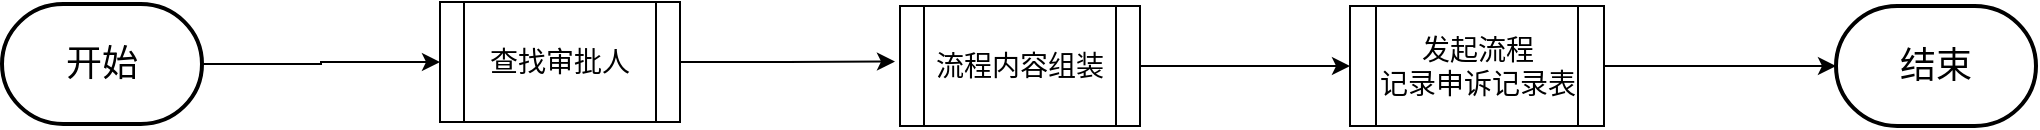 <mxfile version="23.0.2" type="github">
  <diagram name="第 1 页" id="Zmdk5itbHJkT2e2bSqB2">
    <mxGraphModel dx="1100" dy="585" grid="0" gridSize="10" guides="1" tooltips="1" connect="1" arrows="1" fold="1" page="1" pageScale="1" pageWidth="1100" pageHeight="850" math="0" shadow="0">
      <root>
        <mxCell id="0" />
        <mxCell id="1" parent="0" />
        <mxCell id="TQgG1dKfykCcX3F4v5cX-8" style="edgeStyle=orthogonalEdgeStyle;rounded=0;orthogonalLoop=1;jettySize=auto;html=1;exitX=1;exitY=0.5;exitDx=0;exitDy=0;" edge="1" parent="1" source="TQgG1dKfykCcX3F4v5cX-1">
          <mxGeometry relative="1" as="geometry">
            <mxPoint x="457.5" y="113.75" as="targetPoint" />
          </mxGeometry>
        </mxCell>
        <mxCell id="TQgG1dKfykCcX3F4v5cX-1" value="&lt;font style=&quot;font-size: 14px;&quot;&gt;查找审批人&lt;/font&gt;" style="shape=process;whiteSpace=wrap;html=1;backgroundOutline=1;" vertex="1" parent="1">
          <mxGeometry x="230" y="84" width="120" height="60" as="geometry" />
        </mxCell>
        <mxCell id="TQgG1dKfykCcX3F4v5cX-9" style="edgeStyle=orthogonalEdgeStyle;rounded=0;orthogonalLoop=1;jettySize=auto;html=1;exitX=1;exitY=0.5;exitDx=0;exitDy=0;" edge="1" parent="1" source="TQgG1dKfykCcX3F4v5cX-2" target="TQgG1dKfykCcX3F4v5cX-3">
          <mxGeometry relative="1" as="geometry" />
        </mxCell>
        <mxCell id="TQgG1dKfykCcX3F4v5cX-2" value="&lt;font style=&quot;font-size: 14px;&quot;&gt;流程内容组装&lt;/font&gt;" style="shape=process;whiteSpace=wrap;html=1;backgroundOutline=1;" vertex="1" parent="1">
          <mxGeometry x="460" y="86" width="120" height="60" as="geometry" />
        </mxCell>
        <mxCell id="TQgG1dKfykCcX3F4v5cX-10" style="edgeStyle=orthogonalEdgeStyle;rounded=0;orthogonalLoop=1;jettySize=auto;html=1;exitX=1;exitY=0.5;exitDx=0;exitDy=0;" edge="1" parent="1" source="TQgG1dKfykCcX3F4v5cX-3" target="TQgG1dKfykCcX3F4v5cX-6">
          <mxGeometry relative="1" as="geometry" />
        </mxCell>
        <mxCell id="TQgG1dKfykCcX3F4v5cX-3" value="&lt;font style=&quot;font-size: 14px;&quot;&gt;发起流程&lt;br&gt;记录申诉记录表&lt;/font&gt;" style="shape=process;whiteSpace=wrap;html=1;backgroundOutline=1;" vertex="1" parent="1">
          <mxGeometry x="685" y="86" width="127" height="60" as="geometry" />
        </mxCell>
        <mxCell id="TQgG1dKfykCcX3F4v5cX-7" style="edgeStyle=orthogonalEdgeStyle;rounded=0;orthogonalLoop=1;jettySize=auto;html=1;exitX=1;exitY=0.5;exitDx=0;exitDy=0;exitPerimeter=0;entryX=0;entryY=0.5;entryDx=0;entryDy=0;" edge="1" parent="1" source="TQgG1dKfykCcX3F4v5cX-5" target="TQgG1dKfykCcX3F4v5cX-1">
          <mxGeometry relative="1" as="geometry" />
        </mxCell>
        <mxCell id="TQgG1dKfykCcX3F4v5cX-5" value="&lt;font style=&quot;font-size: 18px;&quot;&gt;开始&lt;/font&gt;" style="strokeWidth=2;html=1;shape=mxgraph.flowchart.terminator;whiteSpace=wrap;" vertex="1" parent="1">
          <mxGeometry x="11" y="85" width="100" height="60" as="geometry" />
        </mxCell>
        <mxCell id="TQgG1dKfykCcX3F4v5cX-6" value="&lt;font style=&quot;font-size: 18px;&quot;&gt;结束&lt;/font&gt;" style="strokeWidth=2;html=1;shape=mxgraph.flowchart.terminator;whiteSpace=wrap;" vertex="1" parent="1">
          <mxGeometry x="928" y="86" width="100" height="60" as="geometry" />
        </mxCell>
      </root>
    </mxGraphModel>
  </diagram>
</mxfile>
